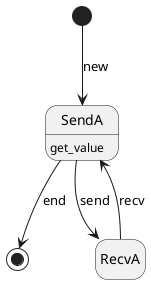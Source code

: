 @startuml
hide empty description
[*] --> SendA : new
SendA --> [*] : end
SendA --> RecvA : send
SendA : get_value
RecvA --> SendA : recv
@enduml
